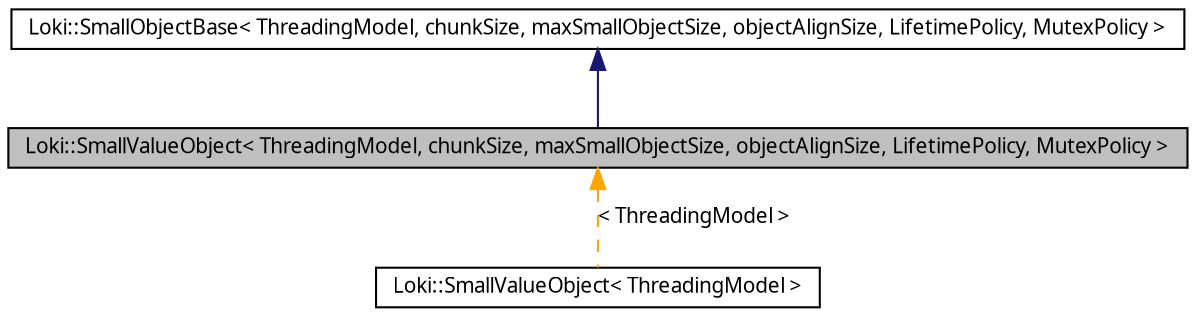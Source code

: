 digraph G
{
  bgcolor="transparent";
  edge [fontname="FreeSans.ttf",fontsize=10,labelfontname="FreeSans.ttf",labelfontsize=10];
  node [fontname="FreeSans.ttf",fontsize=10,shape=record];
  Node1 [label="Loki::SmallValueObject\< ThreadingModel, chunkSize, maxSmallObjectSize, objectAlignSize, LifetimePolicy, MutexPolicy \>",height=0.2,width=0.4,color="black", fillcolor="grey75", style="filled" fontcolor="black"];
  Node2 -> Node1 [dir=back,color="midnightblue",fontsize=10,style="solid",fontname="FreeSans.ttf"];
  Node2 [label="Loki::SmallObjectBase\< ThreadingModel, chunkSize, maxSmallObjectSize, objectAlignSize, LifetimePolicy, MutexPolicy \>",height=0.2,width=0.4,color="black",URL="$a00716.html"];
  Node1 -> Node3 [dir=back,color="orange",fontsize=10,style="dashed",label="\< ThreadingModel \>",fontname="FreeSans.ttf"];
  Node3 [label="Loki::SmallValueObject\< ThreadingModel \>",height=0.2,width=0.4,color="black",URL="$a00717.html"];
}
